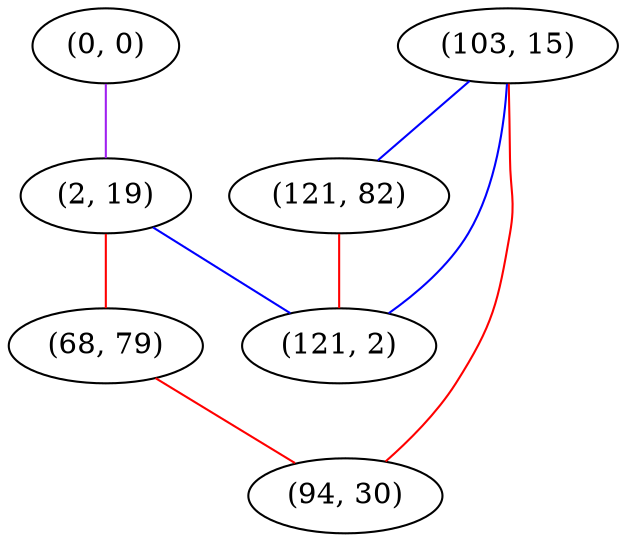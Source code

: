 graph "" {
"(0, 0)";
"(2, 19)";
"(103, 15)";
"(121, 82)";
"(68, 79)";
"(94, 30)";
"(121, 2)";
"(0, 0)" -- "(2, 19)"  [color=purple, key=0, weight=4];
"(2, 19)" -- "(121, 2)"  [color=blue, key=0, weight=3];
"(2, 19)" -- "(68, 79)"  [color=red, key=0, weight=1];
"(103, 15)" -- "(121, 2)"  [color=blue, key=0, weight=3];
"(103, 15)" -- "(121, 82)"  [color=blue, key=0, weight=3];
"(103, 15)" -- "(94, 30)"  [color=red, key=0, weight=1];
"(121, 82)" -- "(121, 2)"  [color=red, key=0, weight=1];
"(68, 79)" -- "(94, 30)"  [color=red, key=0, weight=1];
}
